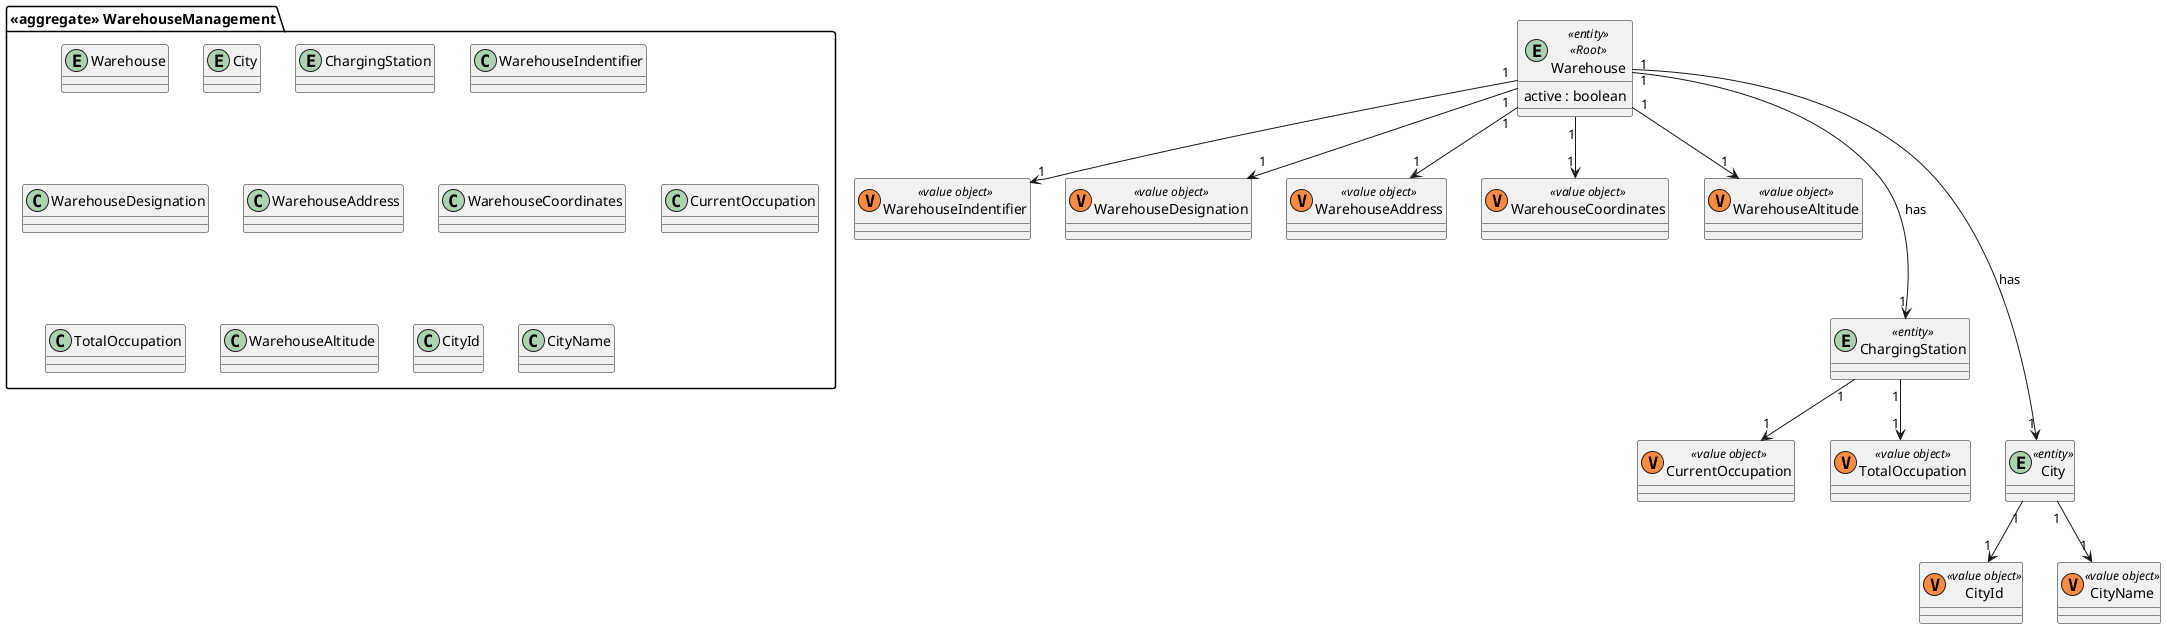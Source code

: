 @startuml DMWarehouseManagement



package "<<aggregate>> WarehouseManagement"{
  entity Warehouse
  entity City
  entity ChargingStation
  class WarehouseIndentifier
  class WarehouseDesignation
  class WarehouseAddress
  class WarehouseCoordinates
  class CurrentOccupation
  class TotalOccupation
  class WarehouseAltitude
  class CityId
  class CityName

}


entity Warehouse <<entity>> <<Root>>{
  active : boolean
}
class WarehouseIndentifier <<(V,#FF8B40) value object>>
class WarehouseDesignation <<(V,#FF8B40) value object>>
class WarehouseAddress <<(V,#FF8B40) value object>>
class WarehouseCoordinates <<(V,#FF8B40) value object>>
class WarehouseAltitude <<(V,#FF8B40) value object>>


entity ChargingStation <<entity>>
class CurrentOccupation <<(V,#FF8B40) value object>>
class TotalOccupation <<(V,#FF8B40) value object>>

entity City <<entity>>
class CityId <<(V,#FF8B40) value object>>
class CityName <<(V,#FF8B40) value object>>

Warehouse "1" ---> "1" ChargingStation: has
Warehouse "1" ----> "1" City : has

Warehouse "1" --> "1" WarehouseIndentifier
Warehouse "1" --> "1" WarehouseDesignation
Warehouse "1" --> "1" WarehouseAddress
Warehouse "1" --> "1" WarehouseCoordinates
Warehouse "1" --> "1" WarehouseAltitude


ChargingStation "1" --> "1" CurrentOccupation
ChargingStation "1" --> "1" TotalOccupation

City "1" --> "1" CityId
City "1" --> "1" CityName

@enduml